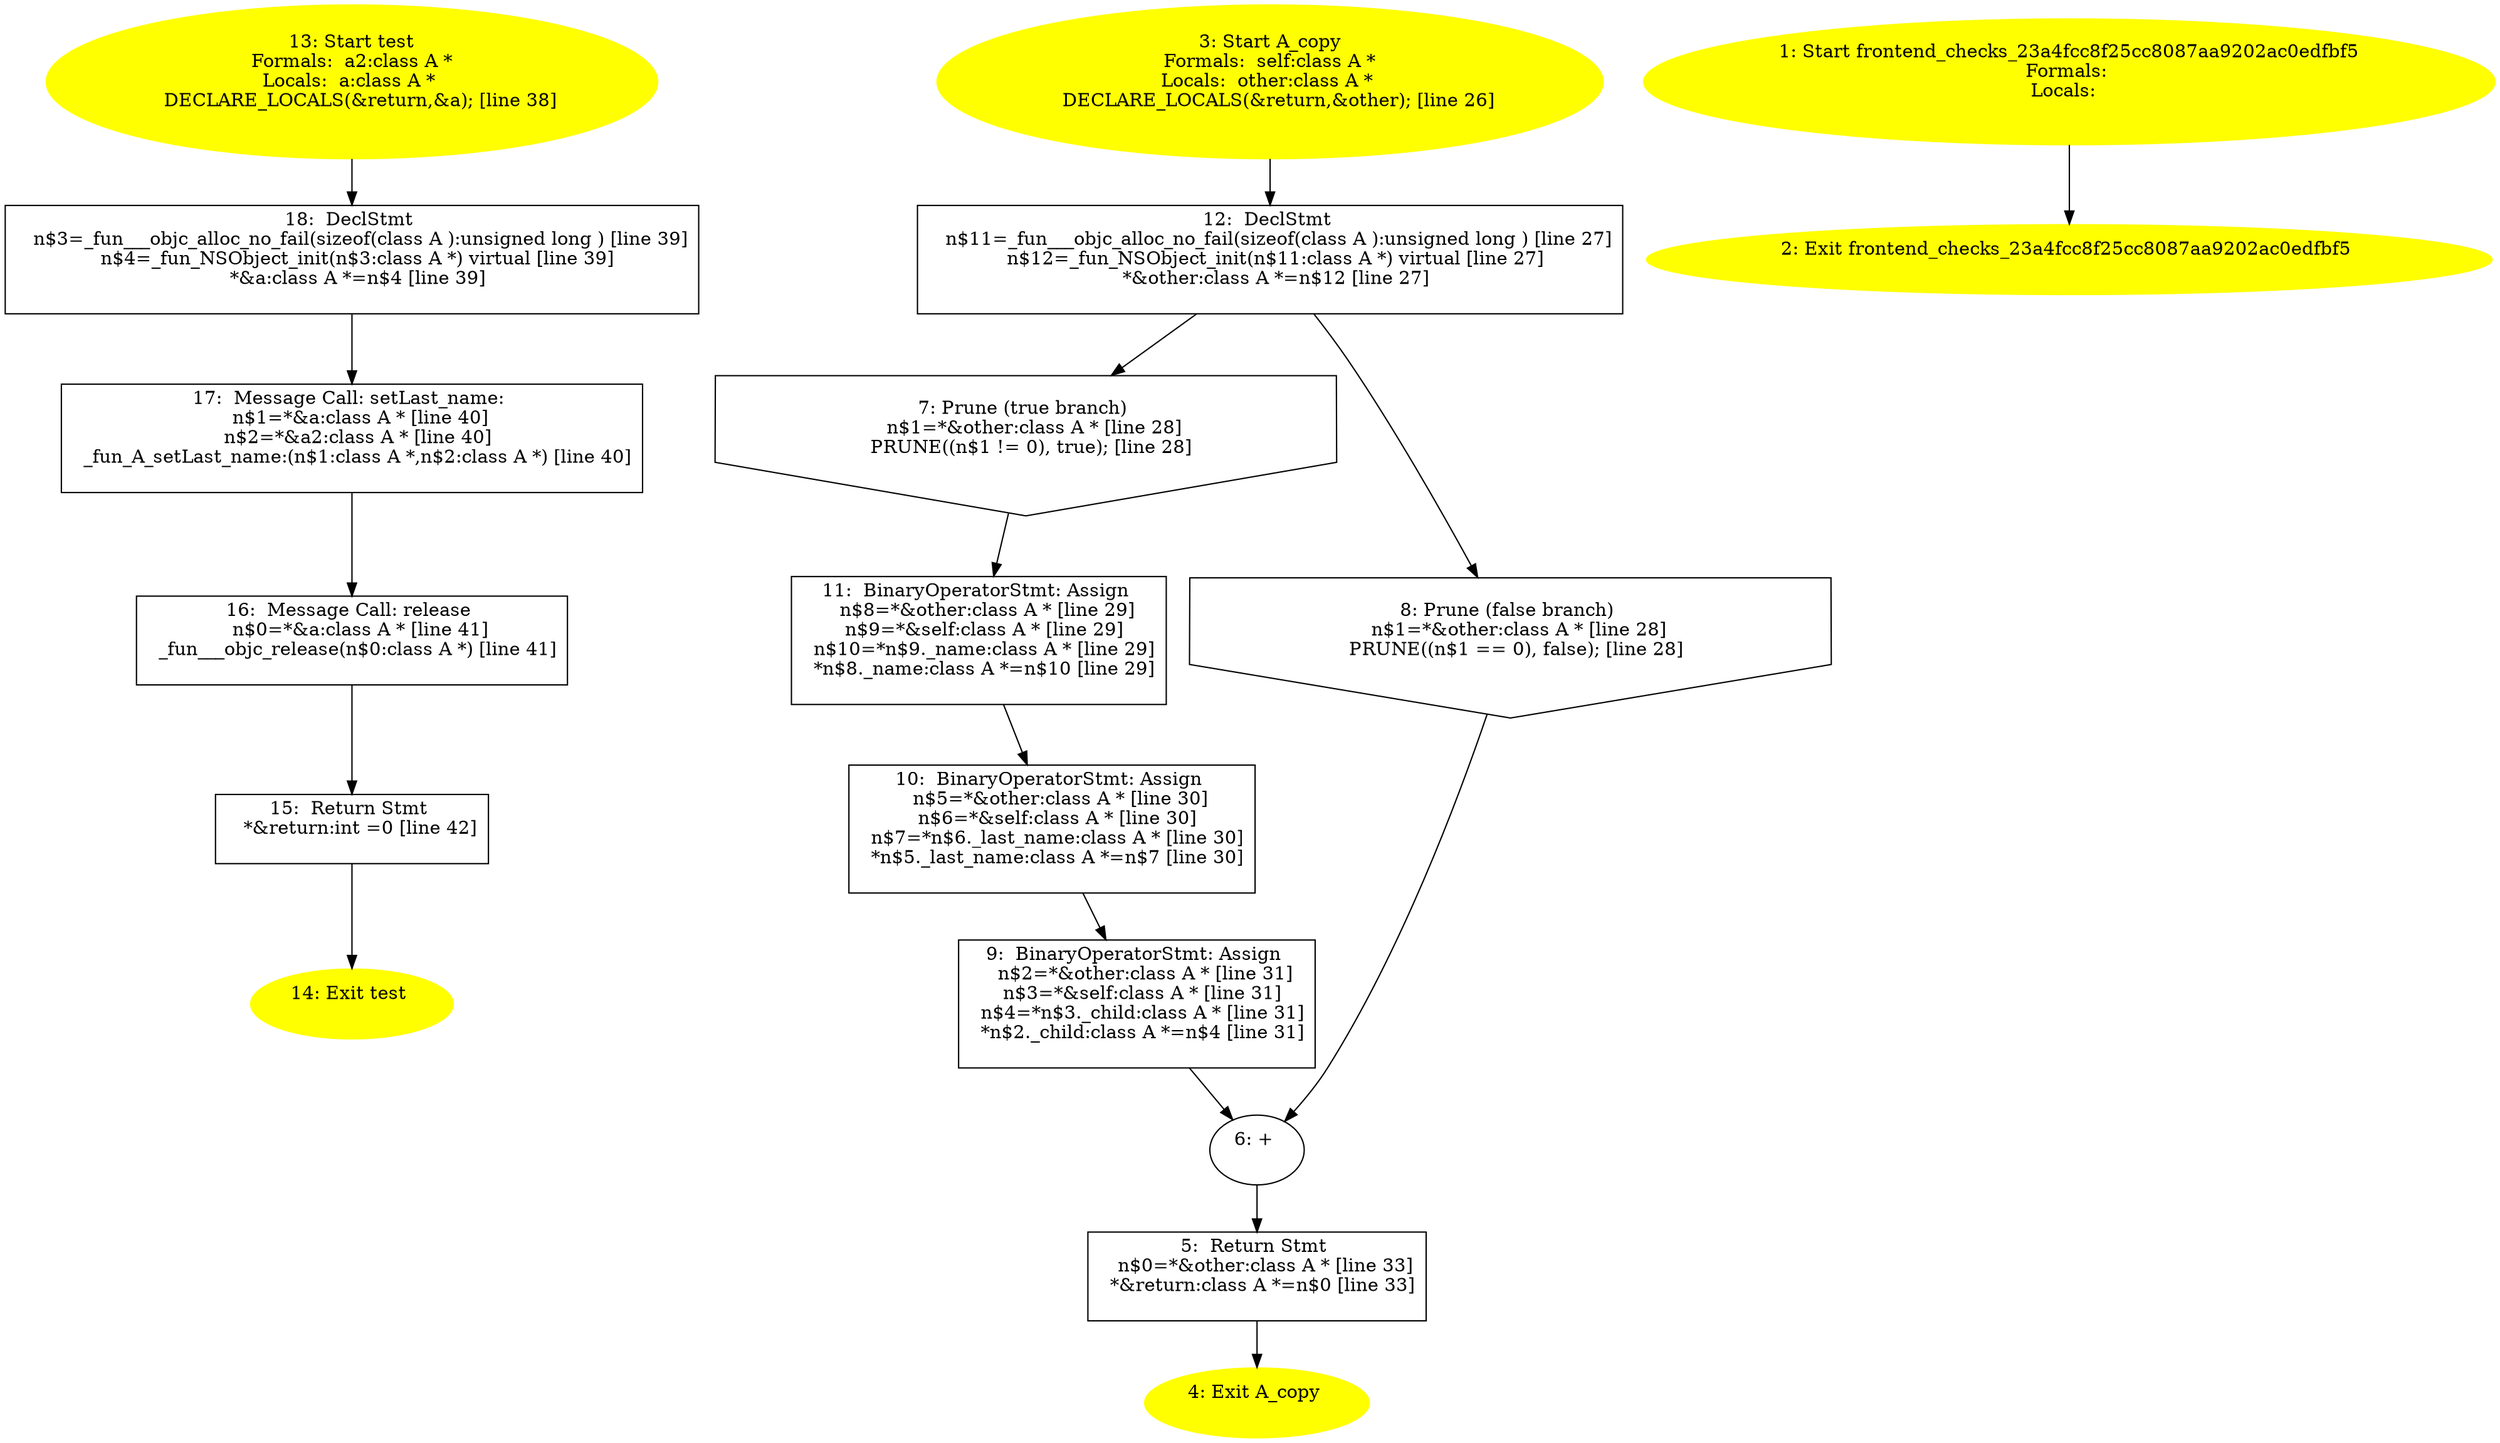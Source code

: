/* @generated */
digraph iCFG {
18 [label="18:  DeclStmt \n   n$3=_fun___objc_alloc_no_fail(sizeof(class A ):unsigned long ) [line 39]\n  n$4=_fun_NSObject_init(n$3:class A *) virtual [line 39]\n  *&a:class A *=n$4 [line 39]\n " shape="box"]
	

	 18 -> 17 ;
17 [label="17:  Message Call: setLast_name: \n   n$1=*&a:class A * [line 40]\n  n$2=*&a2:class A * [line 40]\n  _fun_A_setLast_name:(n$1:class A *,n$2:class A *) [line 40]\n " shape="box"]
	

	 17 -> 16 ;
16 [label="16:  Message Call: release \n   n$0=*&a:class A * [line 41]\n  _fun___objc_release(n$0:class A *) [line 41]\n " shape="box"]
	

	 16 -> 15 ;
15 [label="15:  Return Stmt \n   *&return:int =0 [line 42]\n " shape="box"]
	

	 15 -> 14 ;
14 [label="14: Exit test \n  " color=yellow style=filled]
	

13 [label="13: Start test\nFormals:  a2:class A *\nLocals:  a:class A * \n   DECLARE_LOCALS(&return,&a); [line 38]\n " color=yellow style=filled]
	

	 13 -> 18 ;
12 [label="12:  DeclStmt \n   n$11=_fun___objc_alloc_no_fail(sizeof(class A ):unsigned long ) [line 27]\n  n$12=_fun_NSObject_init(n$11:class A *) virtual [line 27]\n  *&other:class A *=n$12 [line 27]\n " shape="box"]
	

	 12 -> 7 ;
	 12 -> 8 ;
11 [label="11:  BinaryOperatorStmt: Assign \n   n$8=*&other:class A * [line 29]\n  n$9=*&self:class A * [line 29]\n  n$10=*n$9._name:class A * [line 29]\n  *n$8._name:class A *=n$10 [line 29]\n " shape="box"]
	

	 11 -> 10 ;
10 [label="10:  BinaryOperatorStmt: Assign \n   n$5=*&other:class A * [line 30]\n  n$6=*&self:class A * [line 30]\n  n$7=*n$6._last_name:class A * [line 30]\n  *n$5._last_name:class A *=n$7 [line 30]\n " shape="box"]
	

	 10 -> 9 ;
9 [label="9:  BinaryOperatorStmt: Assign \n   n$2=*&other:class A * [line 31]\n  n$3=*&self:class A * [line 31]\n  n$4=*n$3._child:class A * [line 31]\n  *n$2._child:class A *=n$4 [line 31]\n " shape="box"]
	

	 9 -> 6 ;
8 [label="8: Prune (false branch) \n   n$1=*&other:class A * [line 28]\n  PRUNE((n$1 == 0), false); [line 28]\n " shape="invhouse"]
	

	 8 -> 6 ;
7 [label="7: Prune (true branch) \n   n$1=*&other:class A * [line 28]\n  PRUNE((n$1 != 0), true); [line 28]\n " shape="invhouse"]
	

	 7 -> 11 ;
6 [label="6: + \n  " ]
	

	 6 -> 5 ;
5 [label="5:  Return Stmt \n   n$0=*&other:class A * [line 33]\n  *&return:class A *=n$0 [line 33]\n " shape="box"]
	

	 5 -> 4 ;
4 [label="4: Exit A_copy \n  " color=yellow style=filled]
	

3 [label="3: Start A_copy\nFormals:  self:class A *\nLocals:  other:class A * \n   DECLARE_LOCALS(&return,&other); [line 26]\n " color=yellow style=filled]
	

	 3 -> 12 ;
2 [label="2: Exit frontend_checks_23a4fcc8f25cc8087aa9202ac0edfbf5 \n  " color=yellow style=filled]
	

1 [label="1: Start frontend_checks_23a4fcc8f25cc8087aa9202ac0edfbf5\nFormals: \nLocals:  \n  " color=yellow style=filled]
	

	 1 -> 2 ;
}
